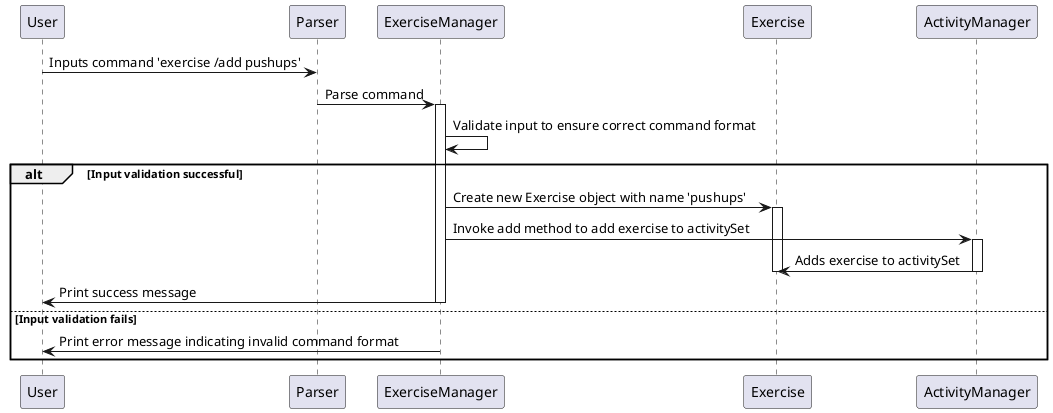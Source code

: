 @startuml SequenceDiagram

participant User
participant Parser
participant ExerciseManager
participant Exercise
participant ActivityManager

User -> Parser: Inputs command 'exercise /add pushups'
Parser -> ExerciseManager: Parse command
activate ExerciseManager
ExerciseManager -> ExerciseManager: Validate input to ensure correct command format
alt Input validation successful
    ExerciseManager -> Exercise: Create new Exercise object with name 'pushups'
    activate Exercise
    ExerciseManager -> ActivityManager: Invoke add method to add exercise to activitySet
    activate ActivityManager
    ActivityManager -> Exercise: Adds exercise to activitySet
    deactivate ActivityManager
    deactivate Exercise
    ExerciseManager -> User: Print success message
    deactivate ExerciseManager
else Input validation fails
    ExerciseManager -> User: Print error message indicating invalid command format
end

@enduml
